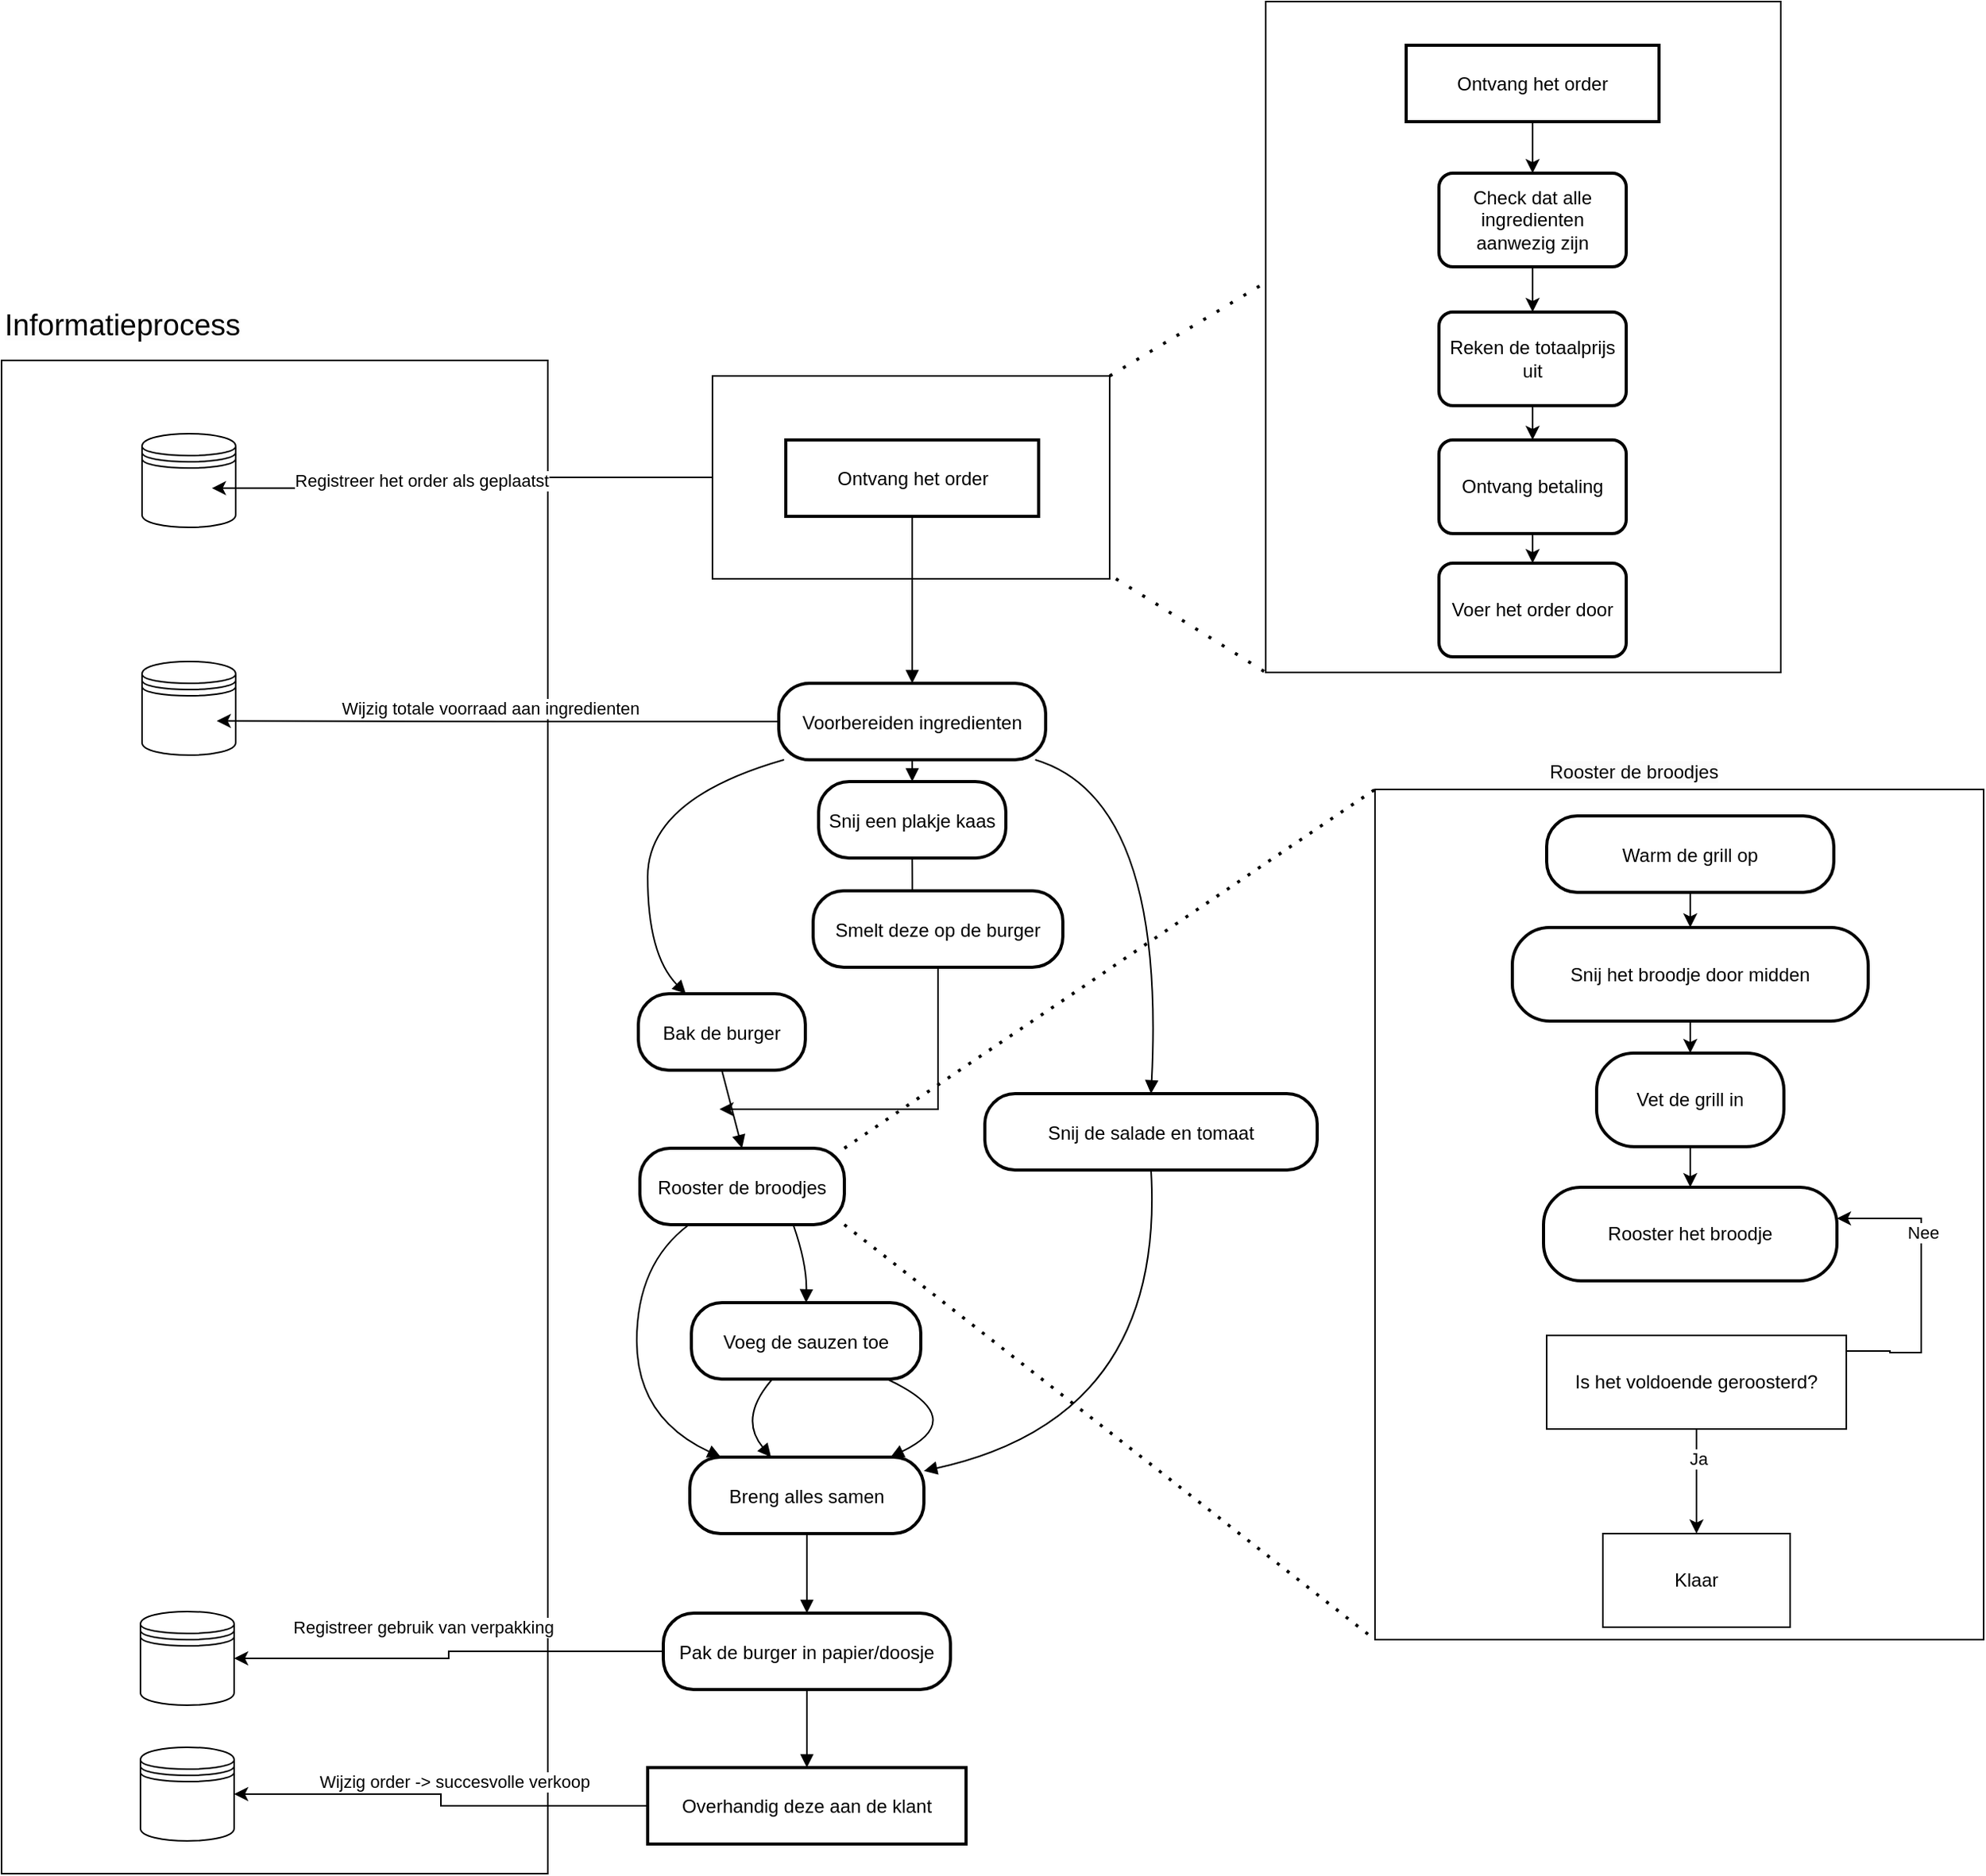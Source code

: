<mxfile version="24.7.14">
  <diagram name="Page-1" id="Xi15WQIa8JXdxaw2FO5i">
    <mxGraphModel dx="1770" dy="1805" grid="1" gridSize="10" guides="1" tooltips="1" connect="1" arrows="1" fold="1" page="1" pageScale="1" pageWidth="827" pageHeight="1169" math="0" shadow="0">
      <root>
        <mxCell id="0" />
        <mxCell id="1" parent="0" />
        <mxCell id="wvjnYvqD2vjcJQ5lj3Jd-69" value="" style="rounded=0;whiteSpace=wrap;html=1;" vertex="1" parent="1">
          <mxGeometry x="-400" y="-100" width="350" height="970" as="geometry" />
        </mxCell>
        <mxCell id="wvjnYvqD2vjcJQ5lj3Jd-30" value="" style="whiteSpace=wrap;html=1;" vertex="1" parent="1">
          <mxGeometry x="55.5" y="-90" width="254.5" height="130" as="geometry" />
        </mxCell>
        <mxCell id="2" value="Ontvang het order" style="whiteSpace=wrap;strokeWidth=2;fontColor=default;" parent="1" vertex="1">
          <mxGeometry x="102.5" y="-49" width="162" height="49" as="geometry" />
        </mxCell>
        <mxCell id="3" value="Voorbereiden ingredienten" style="rounded=1;arcSize=40;strokeWidth=2;fontColor=default;" parent="1" vertex="1">
          <mxGeometry x="98" y="107" width="171" height="49" as="geometry" />
        </mxCell>
        <mxCell id="4" value="Bak de burger" style="rounded=1;arcSize=40;strokeWidth=2;fontColor=default;" parent="1" vertex="1">
          <mxGeometry x="8" y="306" width="107" height="49" as="geometry" />
        </mxCell>
        <mxCell id="5" value="Rooster de broodjes" style="rounded=1;arcSize=40;strokeWidth=2;fontColor=default;" parent="1" vertex="1">
          <mxGeometry x="9" y="405" width="131" height="49" as="geometry" />
        </mxCell>
        <mxCell id="6" value="Breng alles samen" style="rounded=1;arcSize=40;strokeWidth=2;fontColor=default;" parent="1" vertex="1">
          <mxGeometry x="41" y="603" width="150" height="49" as="geometry" />
        </mxCell>
        <mxCell id="wvjnYvqD2vjcJQ5lj3Jd-81" style="edgeStyle=orthogonalEdgeStyle;rounded=0;orthogonalLoop=1;jettySize=auto;html=1;entryX=1;entryY=0.5;entryDx=0;entryDy=0;" edge="1" parent="1" source="7" target="wvjnYvqD2vjcJQ5lj3Jd-80">
          <mxGeometry relative="1" as="geometry" />
        </mxCell>
        <mxCell id="wvjnYvqD2vjcJQ5lj3Jd-82" value="Registreer gebruik van verpakking" style="edgeLabel;html=1;align=center;verticalAlign=middle;resizable=0;points=[];" vertex="1" connectable="0" parent="wvjnYvqD2vjcJQ5lj3Jd-81">
          <mxGeometry x="0.398" relative="1" as="geometry">
            <mxPoint x="37" y="-20" as="offset" />
          </mxGeometry>
        </mxCell>
        <mxCell id="7" value="Pak de burger in papier/doosje" style="rounded=1;arcSize=40;strokeWidth=2;fontColor=default;" parent="1" vertex="1">
          <mxGeometry x="24" y="703" width="184" height="49" as="geometry" />
        </mxCell>
        <mxCell id="wvjnYvqD2vjcJQ5lj3Jd-78" style="edgeStyle=orthogonalEdgeStyle;rounded=0;orthogonalLoop=1;jettySize=auto;html=1;entryX=1;entryY=0.5;entryDx=0;entryDy=0;" edge="1" parent="1" source="8" target="wvjnYvqD2vjcJQ5lj3Jd-77">
          <mxGeometry relative="1" as="geometry" />
        </mxCell>
        <mxCell id="wvjnYvqD2vjcJQ5lj3Jd-79" value="Wijzig order -&amp;gt; succesvolle verkoop" style="edgeLabel;html=1;align=center;verticalAlign=middle;resizable=0;points=[];" vertex="1" connectable="0" parent="wvjnYvqD2vjcJQ5lj3Jd-78">
          <mxGeometry x="-0.054" y="-3" relative="1" as="geometry">
            <mxPoint x="5" y="-13" as="offset" />
          </mxGeometry>
        </mxCell>
        <mxCell id="8" value="Overhandig deze aan de klant" style="whiteSpace=wrap;strokeWidth=2;fontColor=default;" parent="1" vertex="1">
          <mxGeometry x="14" y="802" width="204" height="49" as="geometry" />
        </mxCell>
        <mxCell id="9" value="Snij een plakje kaas" style="rounded=1;arcSize=40;strokeWidth=2;fontColor=default;" parent="1" vertex="1">
          <mxGeometry x="123.5" y="170" width="120" height="49" as="geometry" />
        </mxCell>
        <mxCell id="10" value="Snij de salade en tomaat" style="rounded=1;arcSize=40;strokeWidth=2;fontColor=default;" parent="1" vertex="1">
          <mxGeometry x="230" y="370" width="213" height="49" as="geometry" />
        </mxCell>
        <mxCell id="11" value="Voeg de sauzen toe" style="rounded=1;arcSize=40;strokeWidth=2;fontColor=default;" parent="1" vertex="1">
          <mxGeometry x="42" y="504" width="147" height="49" as="geometry" />
        </mxCell>
        <mxCell id="12" value="" style="curved=1;startArrow=none;endArrow=block;exitX=0.5;exitY=1;entryX=0.5;entryY=0;fontColor=default;" parent="1" source="2" target="3" edge="1">
          <mxGeometry relative="1" as="geometry">
            <Array as="points" />
          </mxGeometry>
        </mxCell>
        <mxCell id="13" value="" style="curved=1;startArrow=none;endArrow=block;exitX=0.01;exitY=1.01;entryX=0.28;entryY=-0.01;fontColor=default;" parent="1" source="3" target="4" edge="1">
          <mxGeometry relative="1" as="geometry">
            <Array as="points">
              <mxPoint x="14" y="181" />
              <mxPoint x="14" y="281" />
            </Array>
          </mxGeometry>
        </mxCell>
        <mxCell id="14" value="" style="curved=1;startArrow=none;endArrow=block;exitX=0.5;exitY=1;entryX=0.5;entryY=0;fontColor=default;" parent="1" source="4" target="5" edge="1">
          <mxGeometry relative="1" as="geometry">
            <Array as="points" />
          </mxGeometry>
        </mxCell>
        <mxCell id="15" value="" style="curved=1;startArrow=none;endArrow=block;exitX=0.24;exitY=1;entryX=0.14;entryY=0.01;fontColor=default;" parent="1" source="5" target="6" edge="1">
          <mxGeometry relative="1" as="geometry">
            <Array as="points">
              <mxPoint x="7" y="479" />
              <mxPoint x="7" y="578" />
            </Array>
          </mxGeometry>
        </mxCell>
        <mxCell id="16" value="" style="curved=1;startArrow=none;endArrow=block;exitX=0.5;exitY=1.01;entryX=0.5;entryY=-0.01;fontColor=default;" parent="1" source="6" target="7" edge="1">
          <mxGeometry relative="1" as="geometry">
            <Array as="points" />
          </mxGeometry>
        </mxCell>
        <mxCell id="17" value="" style="curved=1;startArrow=none;endArrow=block;exitX=0.5;exitY=1;entryX=0.5;entryY=0;fontColor=default;" parent="1" source="7" target="8" edge="1">
          <mxGeometry relative="1" as="geometry">
            <Array as="points" />
          </mxGeometry>
        </mxCell>
        <mxCell id="18" value="" style="curved=1;startArrow=none;endArrow=block;exitX=0.5;exitY=1.01;entryX=0.5;entryY=0.01;fontColor=default;" parent="1" source="3" target="9" edge="1">
          <mxGeometry relative="1" as="geometry">
            <Array as="points" />
          </mxGeometry>
        </mxCell>
        <mxCell id="19" value="" style="curved=1;startArrow=none;endArrow=block;exitX=0.5;exitY=1.01;fontColor=default;" parent="1" source="9" target="wvjnYvqD2vjcJQ5lj3Jd-25" edge="1">
          <mxGeometry relative="1" as="geometry">
            <Array as="points">
              <mxPoint x="184" y="281" />
            </Array>
          </mxGeometry>
        </mxCell>
        <mxCell id="20" value="" style="curved=1;startArrow=none;endArrow=block;exitX=0.97;exitY=1.01;entryX=0.5;entryY=0;fontColor=default;" parent="1" source="3" target="10" edge="1">
          <mxGeometry relative="1" as="geometry">
            <Array as="points">
              <mxPoint x="346" y="181" />
            </Array>
          </mxGeometry>
        </mxCell>
        <mxCell id="21" value="" style="curved=1;startArrow=none;endArrow=block;exitX=0.5;exitY=1.01;entryX=1;entryY=0.18;fontColor=default;" parent="1" source="10" target="6" edge="1">
          <mxGeometry relative="1" as="geometry">
            <Array as="points">
              <mxPoint x="346" y="578" />
            </Array>
          </mxGeometry>
        </mxCell>
        <mxCell id="22" value="" style="curved=1;startArrow=none;endArrow=block;exitX=0.75;exitY=1;entryX=0.5;entryY=0;fontColor=default;" parent="1" source="5" target="11" edge="1">
          <mxGeometry relative="1" as="geometry">
            <Array as="points">
              <mxPoint x="116" y="479" />
            </Array>
          </mxGeometry>
        </mxCell>
        <mxCell id="23" value="" style="curved=1;startArrow=none;endArrow=block;exitX=0.35;exitY=1.01;entryX=0.35;entryY=0.01;fontColor=default;" parent="1" source="11" target="6" edge="1">
          <mxGeometry relative="1" as="geometry">
            <Array as="points">
              <mxPoint x="72" y="578" />
            </Array>
          </mxGeometry>
        </mxCell>
        <mxCell id="24" value="" style="curved=1;startArrow=none;endArrow=block;exitX=0.86;exitY=1.01;entryX=0.85;entryY=0.01;fontColor=default;" parent="1" source="11" target="6" edge="1">
          <mxGeometry relative="1" as="geometry">
            <Array as="points">
              <mxPoint x="221" y="578" />
            </Array>
          </mxGeometry>
        </mxCell>
        <mxCell id="wvjnYvqD2vjcJQ5lj3Jd-28" style="edgeStyle=orthogonalEdgeStyle;rounded=0;orthogonalLoop=1;jettySize=auto;html=1;" edge="1" parent="1" source="wvjnYvqD2vjcJQ5lj3Jd-25">
          <mxGeometry relative="1" as="geometry">
            <mxPoint x="60" y="380" as="targetPoint" />
            <Array as="points">
              <mxPoint x="200" y="380" />
              <mxPoint x="61" y="380" />
            </Array>
          </mxGeometry>
        </mxCell>
        <mxCell id="wvjnYvqD2vjcJQ5lj3Jd-25" value="Smelt deze op de burger" style="rounded=1;arcSize=40;strokeWidth=2;fontColor=default;" vertex="1" parent="1">
          <mxGeometry x="120" y="240" width="160" height="49" as="geometry" />
        </mxCell>
        <mxCell id="wvjnYvqD2vjcJQ5lj3Jd-31" value="" style="edgeStyle=none;orthogonalLoop=1;jettySize=auto;html=1;rounded=0;endArrow=none;endFill=0;dashed=1;dashPattern=1 4;strokeWidth=2;" edge="1" parent="1">
          <mxGeometry width="80" relative="1" as="geometry">
            <mxPoint x="310" y="-90" as="sourcePoint" />
            <mxPoint x="410" y="-150" as="targetPoint" />
            <Array as="points" />
          </mxGeometry>
        </mxCell>
        <mxCell id="wvjnYvqD2vjcJQ5lj3Jd-33" value="" style="edgeStyle=none;orthogonalLoop=1;jettySize=auto;html=1;rounded=0;endArrow=none;endFill=0;dashed=1;dashPattern=1 4;strokeWidth=2;" edge="1" parent="1">
          <mxGeometry width="80" relative="1" as="geometry">
            <mxPoint x="314" y="40" as="sourcePoint" />
            <mxPoint x="410" y="100" as="targetPoint" />
            <Array as="points" />
          </mxGeometry>
        </mxCell>
        <mxCell id="wvjnYvqD2vjcJQ5lj3Jd-35" value="" style="rounded=0;whiteSpace=wrap;html=1;" vertex="1" parent="1">
          <mxGeometry x="410" y="-330" width="330" height="430" as="geometry" />
        </mxCell>
        <mxCell id="wvjnYvqD2vjcJQ5lj3Jd-39" value="" style="edgeStyle=orthogonalEdgeStyle;rounded=0;orthogonalLoop=1;jettySize=auto;html=1;" edge="1" parent="1" source="wvjnYvqD2vjcJQ5lj3Jd-37" target="wvjnYvqD2vjcJQ5lj3Jd-38">
          <mxGeometry relative="1" as="geometry" />
        </mxCell>
        <mxCell id="wvjnYvqD2vjcJQ5lj3Jd-37" value="Ontvang het order" style="whiteSpace=wrap;strokeWidth=2;fontColor=default;" vertex="1" parent="1">
          <mxGeometry x="500" y="-302" width="162" height="49" as="geometry" />
        </mxCell>
        <mxCell id="wvjnYvqD2vjcJQ5lj3Jd-41" value="" style="edgeStyle=orthogonalEdgeStyle;rounded=0;orthogonalLoop=1;jettySize=auto;html=1;" edge="1" parent="1" source="wvjnYvqD2vjcJQ5lj3Jd-38" target="wvjnYvqD2vjcJQ5lj3Jd-40">
          <mxGeometry relative="1" as="geometry" />
        </mxCell>
        <mxCell id="wvjnYvqD2vjcJQ5lj3Jd-38" value="Check dat alle ingredienten aanwezig zijn" style="rounded=1;whiteSpace=wrap;html=1;strokeWidth=2;" vertex="1" parent="1">
          <mxGeometry x="521" y="-220" width="120" height="60" as="geometry" />
        </mxCell>
        <mxCell id="wvjnYvqD2vjcJQ5lj3Jd-43" value="" style="edgeStyle=orthogonalEdgeStyle;rounded=0;orthogonalLoop=1;jettySize=auto;html=1;" edge="1" parent="1" source="wvjnYvqD2vjcJQ5lj3Jd-40" target="wvjnYvqD2vjcJQ5lj3Jd-42">
          <mxGeometry relative="1" as="geometry" />
        </mxCell>
        <mxCell id="wvjnYvqD2vjcJQ5lj3Jd-40" value="Reken de totaalprijs uit" style="whiteSpace=wrap;html=1;rounded=1;strokeWidth=2;" vertex="1" parent="1">
          <mxGeometry x="521" y="-131" width="120" height="60" as="geometry" />
        </mxCell>
        <mxCell id="wvjnYvqD2vjcJQ5lj3Jd-45" value="" style="edgeStyle=orthogonalEdgeStyle;rounded=0;orthogonalLoop=1;jettySize=auto;html=1;" edge="1" parent="1" source="wvjnYvqD2vjcJQ5lj3Jd-42" target="wvjnYvqD2vjcJQ5lj3Jd-44">
          <mxGeometry relative="1" as="geometry" />
        </mxCell>
        <mxCell id="wvjnYvqD2vjcJQ5lj3Jd-42" value="Ontvang betaling" style="whiteSpace=wrap;html=1;rounded=1;strokeWidth=2;" vertex="1" parent="1">
          <mxGeometry x="521" y="-49" width="120" height="60" as="geometry" />
        </mxCell>
        <mxCell id="wvjnYvqD2vjcJQ5lj3Jd-44" value="Voer het order door" style="whiteSpace=wrap;html=1;rounded=1;strokeWidth=2;" vertex="1" parent="1">
          <mxGeometry x="521" y="30" width="120" height="60" as="geometry" />
        </mxCell>
        <mxCell id="wvjnYvqD2vjcJQ5lj3Jd-46" value="" style="rounded=0;whiteSpace=wrap;html=1;" vertex="1" parent="1">
          <mxGeometry x="480" y="175" width="390" height="545" as="geometry" />
        </mxCell>
        <mxCell id="wvjnYvqD2vjcJQ5lj3Jd-47" value="" style="endArrow=none;dashed=1;html=1;dashPattern=1 3;strokeWidth=2;rounded=0;exitX=1;exitY=0;exitDx=0;exitDy=0;entryX=0;entryY=0;entryDx=0;entryDy=0;" edge="1" parent="1" source="5" target="wvjnYvqD2vjcJQ5lj3Jd-46">
          <mxGeometry width="50" height="50" relative="1" as="geometry">
            <mxPoint x="390" y="640" as="sourcePoint" />
            <mxPoint x="440" y="590" as="targetPoint" />
          </mxGeometry>
        </mxCell>
        <mxCell id="wvjnYvqD2vjcJQ5lj3Jd-48" value="" style="endArrow=none;dashed=1;html=1;dashPattern=1 3;strokeWidth=2;rounded=0;exitX=1;exitY=1;exitDx=0;exitDy=0;entryX=0;entryY=1;entryDx=0;entryDy=0;" edge="1" parent="1" source="5" target="wvjnYvqD2vjcJQ5lj3Jd-46">
          <mxGeometry width="50" height="50" relative="1" as="geometry">
            <mxPoint x="310" y="890" as="sourcePoint" />
            <mxPoint x="360" y="840" as="targetPoint" />
          </mxGeometry>
        </mxCell>
        <mxCell id="wvjnYvqD2vjcJQ5lj3Jd-54" value="" style="edgeStyle=orthogonalEdgeStyle;rounded=0;orthogonalLoop=1;jettySize=auto;html=1;" edge="1" parent="1" source="wvjnYvqD2vjcJQ5lj3Jd-49" target="wvjnYvqD2vjcJQ5lj3Jd-53">
          <mxGeometry relative="1" as="geometry" />
        </mxCell>
        <mxCell id="wvjnYvqD2vjcJQ5lj3Jd-49" value="Warm de grill op" style="rounded=1;arcSize=40;strokeWidth=2;fontColor=default;" vertex="1" parent="1">
          <mxGeometry x="590" y="192" width="184" height="49" as="geometry" />
        </mxCell>
        <mxCell id="wvjnYvqD2vjcJQ5lj3Jd-52" value="&lt;span style=&quot;color: rgb(0, 0, 0); font-family: Helvetica; font-size: 12px; font-style: normal; font-variant-ligatures: normal; font-variant-caps: normal; font-weight: 400; letter-spacing: normal; orphans: 2; text-align: center; text-indent: 0px; text-transform: none; widows: 2; word-spacing: 0px; -webkit-text-stroke-width: 0px; white-space: nowrap; background-color: rgb(251, 251, 251); text-decoration-thickness: initial; text-decoration-style: initial; text-decoration-color: initial; display: inline !important; float: none;&quot;&gt;Rooster de broodjes&lt;/span&gt;" style="text;whiteSpace=wrap;html=1;" vertex="1" parent="1">
          <mxGeometry x="590" y="150" width="160" height="40" as="geometry" />
        </mxCell>
        <mxCell id="wvjnYvqD2vjcJQ5lj3Jd-56" value="" style="edgeStyle=orthogonalEdgeStyle;rounded=0;orthogonalLoop=1;jettySize=auto;html=1;" edge="1" parent="1" source="wvjnYvqD2vjcJQ5lj3Jd-53" target="wvjnYvqD2vjcJQ5lj3Jd-55">
          <mxGeometry relative="1" as="geometry" />
        </mxCell>
        <mxCell id="wvjnYvqD2vjcJQ5lj3Jd-53" value="Snij het broodje door midden" style="whiteSpace=wrap;html=1;rounded=1;arcSize=40;strokeWidth=2;" vertex="1" parent="1">
          <mxGeometry x="568" y="263.5" width="228" height="60" as="geometry" />
        </mxCell>
        <mxCell id="wvjnYvqD2vjcJQ5lj3Jd-58" value="" style="edgeStyle=orthogonalEdgeStyle;rounded=0;orthogonalLoop=1;jettySize=auto;html=1;" edge="1" parent="1" source="wvjnYvqD2vjcJQ5lj3Jd-55" target="wvjnYvqD2vjcJQ5lj3Jd-57">
          <mxGeometry relative="1" as="geometry" />
        </mxCell>
        <mxCell id="wvjnYvqD2vjcJQ5lj3Jd-55" value="Vet de grill in" style="whiteSpace=wrap;html=1;rounded=1;arcSize=40;strokeWidth=2;" vertex="1" parent="1">
          <mxGeometry x="622" y="344" width="120" height="60" as="geometry" />
        </mxCell>
        <mxCell id="wvjnYvqD2vjcJQ5lj3Jd-57" value="Rooster het broodje" style="whiteSpace=wrap;html=1;rounded=1;arcSize=40;strokeWidth=2;" vertex="1" parent="1">
          <mxGeometry x="588" y="430" width="188" height="60" as="geometry" />
        </mxCell>
        <mxCell id="wvjnYvqD2vjcJQ5lj3Jd-60" style="edgeStyle=orthogonalEdgeStyle;rounded=0;orthogonalLoop=1;jettySize=auto;html=1;" edge="1" parent="1" source="wvjnYvqD2vjcJQ5lj3Jd-59" target="wvjnYvqD2vjcJQ5lj3Jd-57">
          <mxGeometry relative="1" as="geometry">
            <mxPoint x="900" y="450" as="targetPoint" />
            <Array as="points">
              <mxPoint x="810" y="535" />
              <mxPoint x="810" y="536" />
              <mxPoint x="830" y="536" />
              <mxPoint x="830" y="450" />
            </Array>
          </mxGeometry>
        </mxCell>
        <mxCell id="wvjnYvqD2vjcJQ5lj3Jd-61" value="Nee" style="edgeLabel;html=1;align=center;verticalAlign=middle;resizable=0;points=[];" vertex="1" connectable="0" parent="wvjnYvqD2vjcJQ5lj3Jd-60">
          <mxGeometry x="0.337" y="-1" relative="1" as="geometry">
            <mxPoint as="offset" />
          </mxGeometry>
        </mxCell>
        <mxCell id="wvjnYvqD2vjcJQ5lj3Jd-66" value="" style="edgeStyle=orthogonalEdgeStyle;rounded=0;orthogonalLoop=1;jettySize=auto;html=1;" edge="1" parent="1" source="wvjnYvqD2vjcJQ5lj3Jd-59" target="wvjnYvqD2vjcJQ5lj3Jd-65">
          <mxGeometry relative="1" as="geometry" />
        </mxCell>
        <mxCell id="wvjnYvqD2vjcJQ5lj3Jd-68" value="Ja" style="edgeLabel;html=1;align=center;verticalAlign=middle;resizable=0;points=[];" vertex="1" connectable="0" parent="wvjnYvqD2vjcJQ5lj3Jd-66">
          <mxGeometry x="-0.435" y="1" relative="1" as="geometry">
            <mxPoint as="offset" />
          </mxGeometry>
        </mxCell>
        <mxCell id="wvjnYvqD2vjcJQ5lj3Jd-59" value="Is het voldoende geroosterd?" style="rounded=0;whiteSpace=wrap;html=1;" vertex="1" parent="1">
          <mxGeometry x="590" y="525" width="192" height="60" as="geometry" />
        </mxCell>
        <mxCell id="wvjnYvqD2vjcJQ5lj3Jd-65" value="Klaar" style="whiteSpace=wrap;html=1;rounded=0;" vertex="1" parent="1">
          <mxGeometry x="626" y="652" width="120" height="60" as="geometry" />
        </mxCell>
        <mxCell id="wvjnYvqD2vjcJQ5lj3Jd-70" value="&lt;span style=&quot;color: rgb(0, 0, 0); font-family: Helvetica; font-style: normal; font-variant-ligatures: normal; font-variant-caps: normal; font-weight: 400; letter-spacing: normal; orphans: 2; text-align: center; text-indent: 0px; text-transform: none; widows: 2; word-spacing: 0px; -webkit-text-stroke-width: 0px; white-space: normal; background-color: rgb(251, 251, 251); text-decoration-thickness: initial; text-decoration-style: initial; text-decoration-color: initial; float: none; display: inline !important;&quot;&gt;&lt;font style=&quot;font-size: 19px;&quot;&gt;Informatieprocess&lt;/font&gt;&lt;/span&gt;" style="text;whiteSpace=wrap;html=1;" vertex="1" parent="1">
          <mxGeometry x="-400" y="-140" width="140" height="40" as="geometry" />
        </mxCell>
        <mxCell id="wvjnYvqD2vjcJQ5lj3Jd-71" value="" style="shape=datastore;whiteSpace=wrap;html=1;" vertex="1" parent="1">
          <mxGeometry x="-310" y="-53" width="60" height="60" as="geometry" />
        </mxCell>
        <mxCell id="wvjnYvqD2vjcJQ5lj3Jd-72" style="edgeStyle=orthogonalEdgeStyle;rounded=0;orthogonalLoop=1;jettySize=auto;html=1;entryX=0.746;entryY=0.582;entryDx=0;entryDy=0;entryPerimeter=0;" edge="1" parent="1" source="wvjnYvqD2vjcJQ5lj3Jd-30" target="wvjnYvqD2vjcJQ5lj3Jd-71">
          <mxGeometry relative="1" as="geometry" />
        </mxCell>
        <mxCell id="wvjnYvqD2vjcJQ5lj3Jd-73" value="Registreer het order als geplaatst" style="edgeLabel;html=1;align=center;verticalAlign=middle;resizable=0;points=[];" vertex="1" connectable="0" parent="wvjnYvqD2vjcJQ5lj3Jd-72">
          <mxGeometry x="0.169" y="-5" relative="1" as="geometry">
            <mxPoint x="-2" as="offset" />
          </mxGeometry>
        </mxCell>
        <mxCell id="wvjnYvqD2vjcJQ5lj3Jd-74" value="" style="shape=datastore;whiteSpace=wrap;html=1;" vertex="1" parent="1">
          <mxGeometry x="-310" y="93" width="60" height="60" as="geometry" />
        </mxCell>
        <mxCell id="wvjnYvqD2vjcJQ5lj3Jd-75" style="edgeStyle=orthogonalEdgeStyle;rounded=0;orthogonalLoop=1;jettySize=auto;html=1;entryX=0.798;entryY=0.635;entryDx=0;entryDy=0;entryPerimeter=0;" edge="1" parent="1" source="3" target="wvjnYvqD2vjcJQ5lj3Jd-74">
          <mxGeometry relative="1" as="geometry" />
        </mxCell>
        <mxCell id="wvjnYvqD2vjcJQ5lj3Jd-76" value="Wijzig totale voorraad aan ingredienten" style="edgeLabel;html=1;align=center;verticalAlign=middle;resizable=0;points=[];" vertex="1" connectable="0" parent="wvjnYvqD2vjcJQ5lj3Jd-75">
          <mxGeometry x="0.356" y="-3" relative="1" as="geometry">
            <mxPoint x="59" y="-5" as="offset" />
          </mxGeometry>
        </mxCell>
        <mxCell id="wvjnYvqD2vjcJQ5lj3Jd-77" value="" style="shape=datastore;whiteSpace=wrap;html=1;" vertex="1" parent="1">
          <mxGeometry x="-311" y="789" width="60" height="60" as="geometry" />
        </mxCell>
        <mxCell id="wvjnYvqD2vjcJQ5lj3Jd-80" value="" style="shape=datastore;whiteSpace=wrap;html=1;" vertex="1" parent="1">
          <mxGeometry x="-311" y="702" width="60" height="60" as="geometry" />
        </mxCell>
      </root>
    </mxGraphModel>
  </diagram>
</mxfile>
